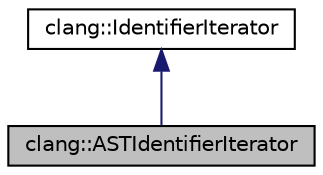 digraph "clang::ASTIdentifierIterator"
{
 // LATEX_PDF_SIZE
  bgcolor="transparent";
  edge [fontname="Helvetica",fontsize="10",labelfontname="Helvetica",labelfontsize="10"];
  node [fontname="Helvetica",fontsize="10",shape=record];
  Node1 [label="clang::ASTIdentifierIterator",height=0.2,width=0.4,color="black", fillcolor="grey75", style="filled", fontcolor="black",tooltip="An identifier-lookup iterator that enumerates all of the identifiers stored within a set of AST files..."];
  Node2 -> Node1 [dir="back",color="midnightblue",fontsize="10",style="solid",fontname="Helvetica"];
  Node2 [label="clang::IdentifierIterator",height=0.2,width=0.4,color="black",URL="$classclang_1_1IdentifierIterator.html",tooltip="An iterator that walks over all of the known identifiers in the lookup table."];
}
